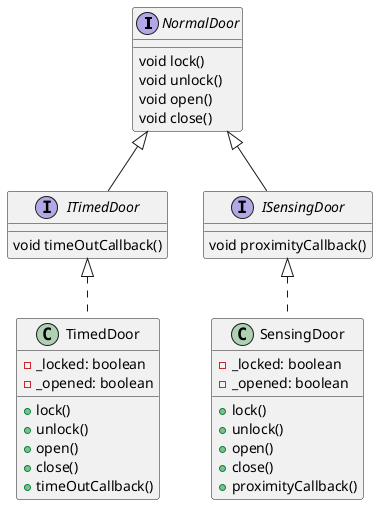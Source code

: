 @startuml exerciseRefactoredClassDiagram

interface NormalDoor {
    void lock()
    void unlock()
    void open()
    void close()
}

interface ITimedDoor implements NormalDoor {
    void timeOutCallback()
}

interface ISensingDoor implements NormalDoor {
    void proximityCallback()
}

class SensingDoor implements ISensingDoor {
    - _locked: boolean
    - _opened: boolean
    + lock()
    + unlock()
    + open()
    + close()
    + proximityCallback()
}

class TimedDoor implements ITimedDoor {
    - _locked: boolean
    - _opened: boolean
    + lock()
    + unlock()
    + open()
    + close()
    + timeOutCallback()
}



@enduml
